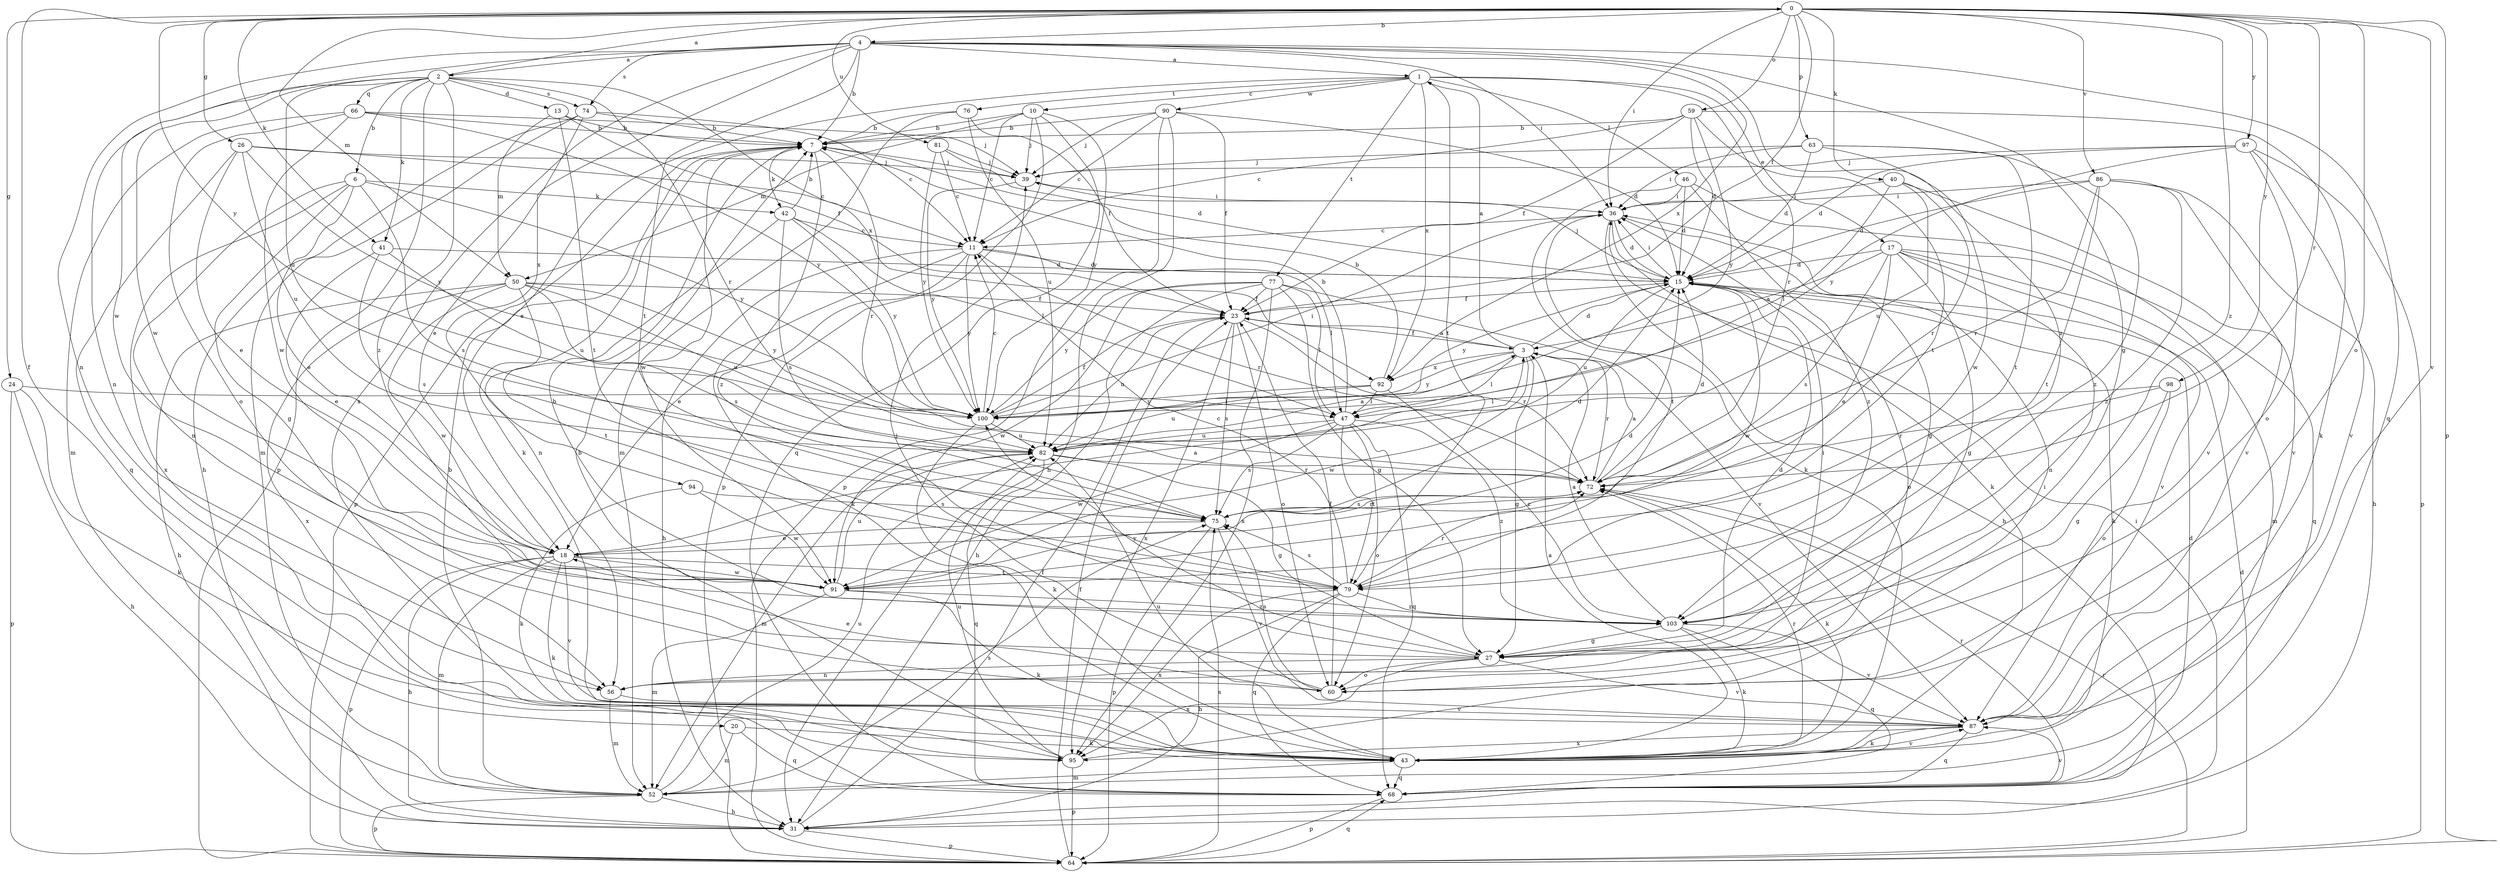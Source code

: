 strict digraph  {
0;
1;
2;
3;
4;
6;
7;
10;
11;
13;
15;
17;
18;
20;
23;
24;
26;
27;
31;
36;
39;
40;
41;
42;
43;
46;
47;
50;
52;
56;
59;
60;
63;
64;
66;
68;
72;
74;
75;
76;
77;
79;
81;
82;
86;
87;
90;
91;
92;
94;
95;
97;
98;
100;
103;
0 -> 4  [label=b];
0 -> 20  [label=f];
0 -> 23  [label=f];
0 -> 24  [label=g];
0 -> 26  [label=g];
0 -> 36  [label=i];
0 -> 40  [label=k];
0 -> 41  [label=k];
0 -> 50  [label=m];
0 -> 59  [label=o];
0 -> 60  [label=o];
0 -> 63  [label=p];
0 -> 64  [label=p];
0 -> 72  [label=r];
0 -> 81  [label=u];
0 -> 86  [label=v];
0 -> 87  [label=v];
0 -> 97  [label=y];
0 -> 98  [label=y];
0 -> 100  [label=y];
0 -> 103  [label=z];
1 -> 10  [label=c];
1 -> 17  [label=e];
1 -> 18  [label=e];
1 -> 46  [label=l];
1 -> 72  [label=r];
1 -> 76  [label=t];
1 -> 77  [label=t];
1 -> 79  [label=t];
1 -> 90  [label=w];
1 -> 92  [label=x];
2 -> 0  [label=a];
2 -> 6  [label=b];
2 -> 13  [label=d];
2 -> 41  [label=k];
2 -> 56  [label=n];
2 -> 64  [label=p];
2 -> 66  [label=q];
2 -> 72  [label=r];
2 -> 74  [label=s];
2 -> 82  [label=u];
2 -> 91  [label=w];
2 -> 92  [label=x];
2 -> 103  [label=z];
3 -> 1  [label=a];
3 -> 15  [label=d];
3 -> 23  [label=f];
3 -> 27  [label=g];
3 -> 47  [label=l];
3 -> 72  [label=r];
3 -> 91  [label=w];
3 -> 92  [label=x];
3 -> 100  [label=y];
4 -> 1  [label=a];
4 -> 2  [label=a];
4 -> 7  [label=b];
4 -> 27  [label=g];
4 -> 36  [label=i];
4 -> 56  [label=n];
4 -> 68  [label=q];
4 -> 74  [label=s];
4 -> 79  [label=t];
4 -> 91  [label=w];
4 -> 92  [label=x];
4 -> 94  [label=x];
4 -> 95  [label=x];
4 -> 103  [label=z];
6 -> 18  [label=e];
6 -> 27  [label=g];
6 -> 42  [label=k];
6 -> 56  [label=n];
6 -> 75  [label=s];
6 -> 95  [label=x];
6 -> 100  [label=y];
7 -> 39  [label=j];
7 -> 42  [label=k];
7 -> 43  [label=k];
7 -> 64  [label=p];
7 -> 72  [label=r];
7 -> 91  [label=w];
7 -> 103  [label=z];
10 -> 7  [label=b];
10 -> 11  [label=c];
10 -> 39  [label=j];
10 -> 50  [label=m];
10 -> 64  [label=p];
10 -> 68  [label=q];
10 -> 100  [label=y];
11 -> 15  [label=d];
11 -> 18  [label=e];
11 -> 31  [label=h];
11 -> 43  [label=k];
11 -> 47  [label=l];
11 -> 72  [label=r];
11 -> 100  [label=y];
13 -> 7  [label=b];
13 -> 23  [label=f];
13 -> 50  [label=m];
13 -> 79  [label=t];
15 -> 23  [label=f];
15 -> 36  [label=i];
15 -> 39  [label=j];
15 -> 43  [label=k];
15 -> 60  [label=o];
15 -> 82  [label=u];
15 -> 91  [label=w];
15 -> 100  [label=y];
17 -> 3  [label=a];
17 -> 15  [label=d];
17 -> 18  [label=e];
17 -> 27  [label=g];
17 -> 52  [label=m];
17 -> 56  [label=n];
17 -> 68  [label=q];
17 -> 75  [label=s];
17 -> 87  [label=v];
18 -> 3  [label=a];
18 -> 31  [label=h];
18 -> 43  [label=k];
18 -> 52  [label=m];
18 -> 64  [label=p];
18 -> 79  [label=t];
18 -> 87  [label=v];
18 -> 91  [label=w];
20 -> 43  [label=k];
20 -> 52  [label=m];
20 -> 68  [label=q];
23 -> 3  [label=a];
23 -> 60  [label=o];
23 -> 72  [label=r];
23 -> 75  [label=s];
23 -> 82  [label=u];
23 -> 95  [label=x];
24 -> 31  [label=h];
24 -> 43  [label=k];
24 -> 47  [label=l];
24 -> 64  [label=p];
26 -> 11  [label=c];
26 -> 18  [label=e];
26 -> 39  [label=j];
26 -> 68  [label=q];
26 -> 82  [label=u];
26 -> 100  [label=y];
27 -> 7  [label=b];
27 -> 15  [label=d];
27 -> 56  [label=n];
27 -> 60  [label=o];
27 -> 87  [label=v];
27 -> 95  [label=x];
27 -> 100  [label=y];
31 -> 23  [label=f];
31 -> 36  [label=i];
31 -> 64  [label=p];
36 -> 11  [label=c];
36 -> 15  [label=d];
36 -> 27  [label=g];
36 -> 31  [label=h];
36 -> 43  [label=k];
36 -> 79  [label=t];
39 -> 36  [label=i];
39 -> 100  [label=y];
40 -> 36  [label=i];
40 -> 47  [label=l];
40 -> 72  [label=r];
40 -> 82  [label=u];
40 -> 87  [label=v];
41 -> 15  [label=d];
41 -> 18  [label=e];
41 -> 75  [label=s];
41 -> 82  [label=u];
42 -> 7  [label=b];
42 -> 11  [label=c];
42 -> 47  [label=l];
42 -> 56  [label=n];
42 -> 75  [label=s];
42 -> 100  [label=y];
43 -> 3  [label=a];
43 -> 52  [label=m];
43 -> 68  [label=q];
43 -> 72  [label=r];
43 -> 82  [label=u];
43 -> 87  [label=v];
46 -> 15  [label=d];
46 -> 36  [label=i];
46 -> 43  [label=k];
46 -> 87  [label=v];
46 -> 103  [label=z];
47 -> 7  [label=b];
47 -> 60  [label=o];
47 -> 68  [label=q];
47 -> 75  [label=s];
47 -> 79  [label=t];
47 -> 82  [label=u];
47 -> 91  [label=w];
47 -> 103  [label=z];
50 -> 23  [label=f];
50 -> 31  [label=h];
50 -> 75  [label=s];
50 -> 79  [label=t];
50 -> 82  [label=u];
50 -> 91  [label=w];
50 -> 95  [label=x];
50 -> 100  [label=y];
52 -> 7  [label=b];
52 -> 31  [label=h];
52 -> 64  [label=p];
52 -> 75  [label=s];
52 -> 82  [label=u];
56 -> 36  [label=i];
56 -> 52  [label=m];
56 -> 87  [label=v];
59 -> 7  [label=b];
59 -> 11  [label=c];
59 -> 15  [label=d];
59 -> 23  [label=f];
59 -> 43  [label=k];
59 -> 79  [label=t];
59 -> 100  [label=y];
60 -> 18  [label=e];
60 -> 23  [label=f];
60 -> 39  [label=j];
60 -> 75  [label=s];
63 -> 15  [label=d];
63 -> 36  [label=i];
63 -> 39  [label=j];
63 -> 79  [label=t];
63 -> 91  [label=w];
63 -> 103  [label=z];
64 -> 15  [label=d];
64 -> 23  [label=f];
64 -> 68  [label=q];
64 -> 72  [label=r];
64 -> 75  [label=s];
66 -> 7  [label=b];
66 -> 39  [label=j];
66 -> 52  [label=m];
66 -> 60  [label=o];
66 -> 91  [label=w];
66 -> 100  [label=y];
68 -> 15  [label=d];
68 -> 64  [label=p];
68 -> 72  [label=r];
68 -> 87  [label=v];
72 -> 3  [label=a];
72 -> 15  [label=d];
72 -> 43  [label=k];
72 -> 75  [label=s];
74 -> 7  [label=b];
74 -> 11  [label=c];
74 -> 18  [label=e];
74 -> 31  [label=h];
74 -> 52  [label=m];
75 -> 15  [label=d];
75 -> 18  [label=e];
75 -> 64  [label=p];
75 -> 72  [label=r];
75 -> 87  [label=v];
76 -> 7  [label=b];
76 -> 23  [label=f];
76 -> 52  [label=m];
76 -> 82  [label=u];
77 -> 23  [label=f];
77 -> 27  [label=g];
77 -> 31  [label=h];
77 -> 47  [label=l];
77 -> 87  [label=v];
77 -> 91  [label=w];
77 -> 95  [label=x];
77 -> 100  [label=y];
79 -> 11  [label=c];
79 -> 31  [label=h];
79 -> 68  [label=q];
79 -> 72  [label=r];
79 -> 75  [label=s];
79 -> 95  [label=x];
79 -> 103  [label=z];
81 -> 11  [label=c];
81 -> 15  [label=d];
81 -> 39  [label=j];
81 -> 100  [label=y];
82 -> 3  [label=a];
82 -> 27  [label=g];
82 -> 52  [label=m];
82 -> 68  [label=q];
82 -> 72  [label=r];
86 -> 15  [label=d];
86 -> 31  [label=h];
86 -> 36  [label=i];
86 -> 72  [label=r];
86 -> 79  [label=t];
86 -> 87  [label=v];
86 -> 103  [label=z];
87 -> 43  [label=k];
87 -> 68  [label=q];
87 -> 95  [label=x];
90 -> 7  [label=b];
90 -> 11  [label=c];
90 -> 15  [label=d];
90 -> 23  [label=f];
90 -> 31  [label=h];
90 -> 39  [label=j];
90 -> 64  [label=p];
91 -> 15  [label=d];
91 -> 43  [label=k];
91 -> 52  [label=m];
91 -> 82  [label=u];
91 -> 103  [label=z];
92 -> 7  [label=b];
92 -> 47  [label=l];
92 -> 82  [label=u];
92 -> 100  [label=y];
92 -> 103  [label=z];
94 -> 43  [label=k];
94 -> 75  [label=s];
94 -> 91  [label=w];
95 -> 7  [label=b];
95 -> 36  [label=i];
95 -> 64  [label=p];
95 -> 82  [label=u];
97 -> 15  [label=d];
97 -> 39  [label=j];
97 -> 60  [label=o];
97 -> 64  [label=p];
97 -> 87  [label=v];
97 -> 100  [label=y];
98 -> 27  [label=g];
98 -> 47  [label=l];
98 -> 60  [label=o];
98 -> 72  [label=r];
100 -> 11  [label=c];
100 -> 23  [label=f];
100 -> 36  [label=i];
100 -> 43  [label=k];
100 -> 82  [label=u];
103 -> 3  [label=a];
103 -> 27  [label=g];
103 -> 43  [label=k];
103 -> 68  [label=q];
103 -> 87  [label=v];
}
